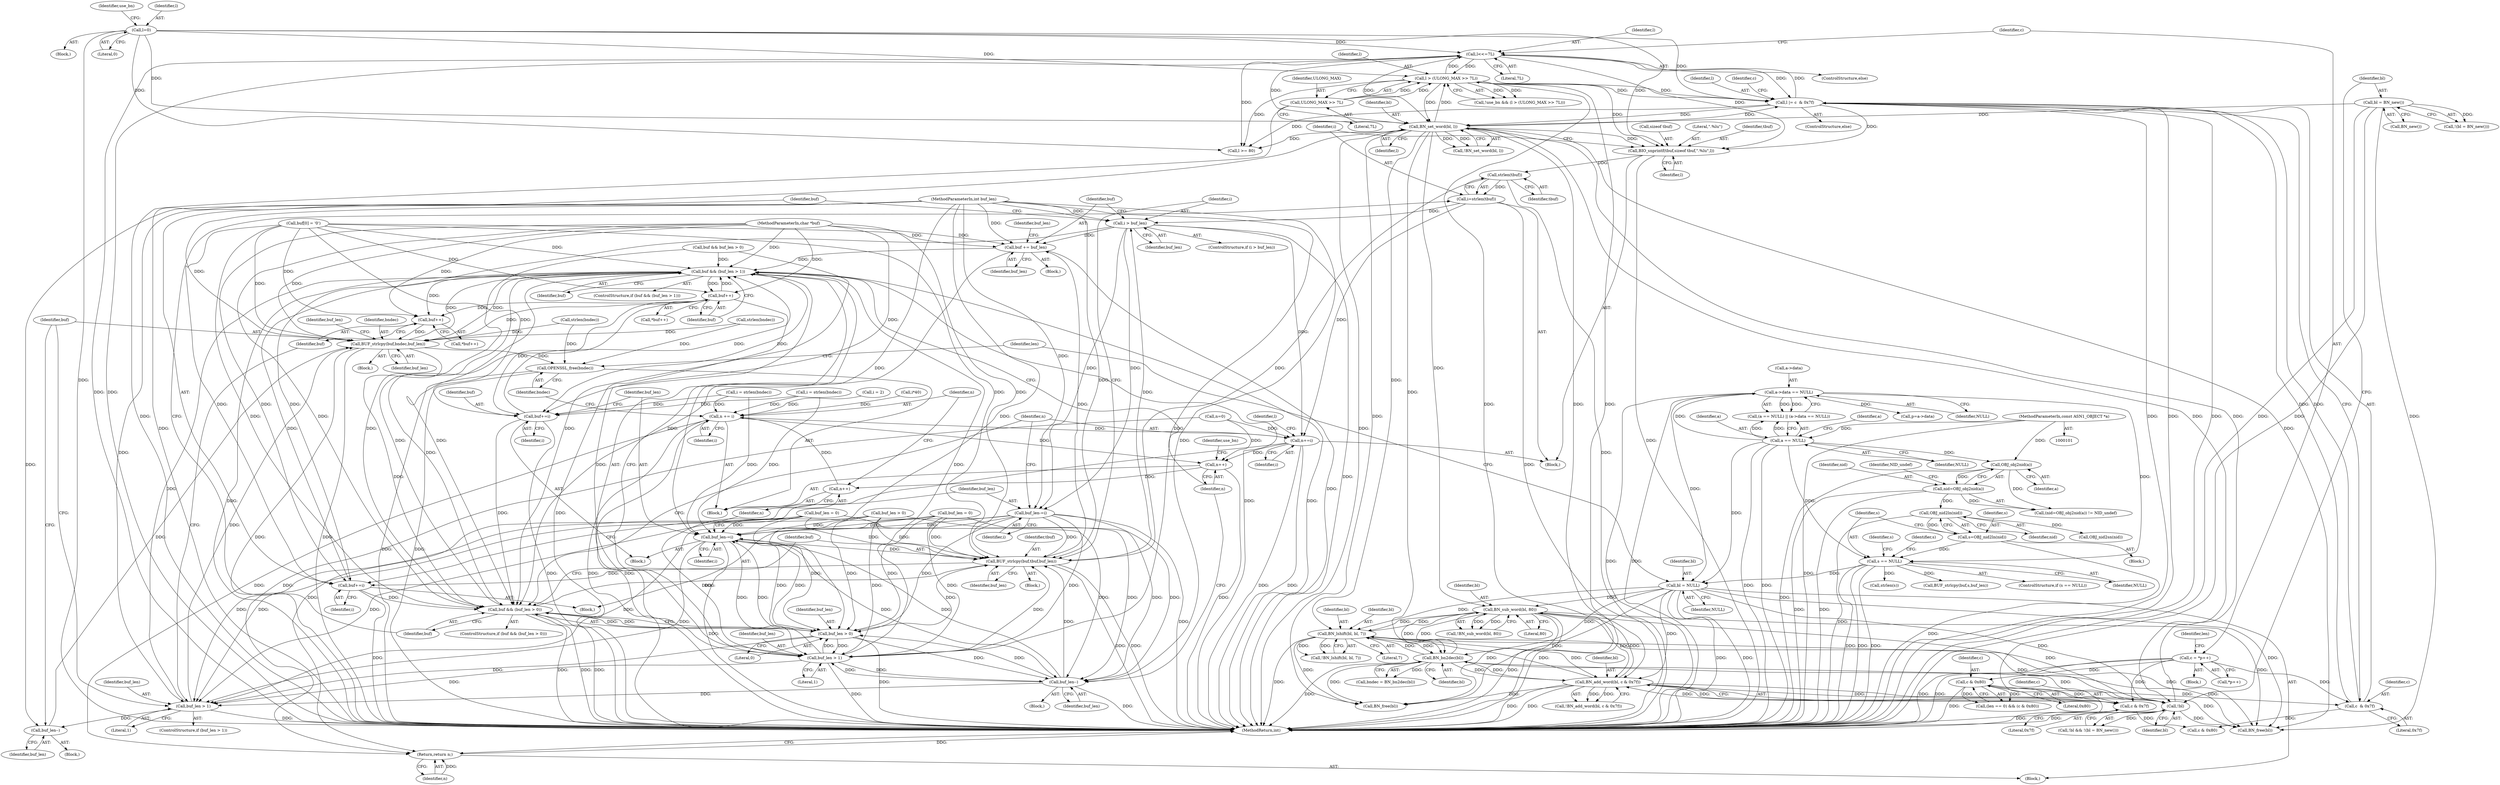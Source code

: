 digraph "0_openssl_0042fb5fd1c9d257d713b15a1f45da05cf5c1c87@API" {
"1000437" [label="(Call,strlen(tbuf))"];
"1000429" [label="(Call,BIO_snprintf(tbuf,sizeof tbuf,\".%lu\",l))"];
"1000289" [label="(Call,l<<=7L)"];
"1000254" [label="(Call,l > (ULONG_MAX >> 7L))"];
"1000239" [label="(Call,l |= c  & 0x7f)"];
"1000202" [label="(Call,l=0)"];
"1000271" [label="(Call,BN_set_word(bl, l))"];
"1000262" [label="(Call,!bl)"];
"1000311" [label="(Call,BN_sub_word(bl, 80))"];
"1000283" [label="(Call,BN_lshift(bl, bl, 7))"];
"1000194" [label="(Call,bl = NULL)"];
"1000136" [label="(Call,a->data == NULL)"];
"1000133" [label="(Call,a == NULL)"];
"1000104" [label="(MethodParameterIn,const ASN1_OBJECT *a)"];
"1000159" [label="(Call,s == NULL)"];
"1000154" [label="(Call,s=OBJ_nid2ln(nid))"];
"1000156" [label="(Call,OBJ_nid2ln(nid))"];
"1000148" [label="(Call,nid=OBJ_obj2nid(a))"];
"1000150" [label="(Call,OBJ_obj2nid(a))"];
"1000370" [label="(Call,BN_bn2dec(bl))"];
"1000232" [label="(Call,BN_add_word(bl, c & 0x7f))"];
"1000234" [label="(Call,c & 0x7f)"];
"1000211" [label="(Call,c = *p++)"];
"1000223" [label="(Call,c & 0x80)"];
"1000265" [label="(Call,bl = BN_new())"];
"1000241" [label="(Call,c  & 0x7f)"];
"1000256" [label="(Call,ULONG_MAX >> 7L)"];
"1000435" [label="(Call,i=strlen(tbuf))"];
"1000451" [label="(Call,i > buf_len)"];
"1000455" [label="(Call,buf += buf_len)"];
"1000343" [label="(Call,buf && (buf_len > 1))"];
"1000351" [label="(Call,buf++)"];
"1000396" [label="(Call,buf++)"];
"1000405" [label="(Call,BUF_strlcpy(buf,bndec,buf_len))"];
"1000425" [label="(Call,OPENSSL_free(bndec))"];
"1000440" [label="(Call,buf && (buf_len > 0))"];
"1000446" [label="(Call,BUF_strlcpy(buf,tbuf,buf_len))"];
"1000463" [label="(Call,buf+=i)"];
"1000414" [label="(Call,buf+=i)"];
"1000466" [label="(Call,buf_len-=i)"];
"1000345" [label="(Call,buf_len > 1)"];
"1000360" [label="(Call,buf_len--)"];
"1000390" [label="(Call,buf_len > 1)"];
"1000403" [label="(Call,buf_len--)"];
"1000417" [label="(Call,buf_len-=i)"];
"1000442" [label="(Call,buf_len > 0)"];
"1000469" [label="(Call,n+=i)"];
"1000362" [label="(Call,n++)"];
"1000420" [label="(Call,n++)"];
"1000422" [label="(Call,n += i)"];
"1000479" [label="(Return,return n;)"];
"1000360" [label="(Call,buf_len--)"];
"1000438" [label="(Identifier,tbuf)"];
"1000339" [label="(Call,i*40)"];
"1000242" [label="(Identifier,c)"];
"1000311" [label="(Call,BN_sub_word(bl, 80))"];
"1000376" [label="(Call,i = strlen(bndec))"];
"1000417" [label="(Call,buf_len-=i)"];
"1000413" [label="(Block,)"];
"1000186" [label="(Call,p=a->data)"];
"1000436" [label="(Identifier,i)"];
"1000285" [label="(Identifier,bl)"];
"1000265" [label="(Call,bl = BN_new())"];
"1000419" [label="(Identifier,i)"];
"1000258" [label="(Literal,7L)"];
"1000234" [label="(Call,c & 0x7f)"];
"1000150" [label="(Call,OBJ_obj2nid(a))"];
"1000422" [label="(Call,n += i)"];
"1000382" [label="(Call,i = strlen(bndec))"];
"1000416" [label="(Identifier,i)"];
"1000163" [label="(Identifier,s)"];
"1000271" [label="(Call,BN_set_word(bl, l))"];
"1000346" [label="(Identifier,buf_len)"];
"1000134" [label="(Identifier,a)"];
"1000428" [label="(Block,)"];
"1000294" [label="(Block,)"];
"1000456" [label="(Identifier,buf)"];
"1000194" [label="(Call,bl = NULL)"];
"1000159" [label="(Call,s == NULL)"];
"1000403" [label="(Call,buf_len--)"];
"1000410" [label="(Identifier,buf_len)"];
"1000420" [label="(Call,n++)"];
"1000343" [label="(Call,buf && (buf_len > 1))"];
"1000255" [label="(Identifier,l)"];
"1000263" [label="(Identifier,bl)"];
"1000225" [label="(Literal,0x80)"];
"1000362" [label="(Call,n++)"];
"1000254" [label="(Call,l > (ULONG_MAX >> 7L))"];
"1000465" [label="(Identifier,i)"];
"1000158" [label="(ControlStructure,if (s == NULL))"];
"1000351" [label="(Call,buf++)"];
"1000442" [label="(Call,buf_len > 0)"];
"1000447" [label="(Identifier,buf)"];
"1000458" [label="(Call,buf_len = 0)"];
"1000102" [label="(MethodParameterIn,char *buf)"];
"1000435" [label="(Call,i=strlen(tbuf))"];
"1000213" [label="(Call,*p++)"];
"1000453" [label="(Identifier,buf_len)"];
"1000251" [label="(Call,!use_bn && (l > (ULONG_MAX >> 7L)))"];
"1000431" [label="(Call,sizeof tbuf)"];
"1000202" [label="(Call,l=0)"];
"1000154" [label="(Call,s=OBJ_nid2ln(nid))"];
"1000201" [label="(Block,)"];
"1000133" [label="(Call,a == NULL)"];
"1000121" [label="(Call,buf && buf_len > 0)"];
"1000407" [label="(Identifier,bndec)"];
"1000404" [label="(Identifier,buf_len)"];
"1000439" [label="(ControlStructure,if (buf && (buf_len > 0)))"];
"1000421" [label="(Identifier,n)"];
"1000347" [label="(Literal,1)"];
"1000256" [label="(Call,ULONG_MAX >> 7L)"];
"1000219" [label="(Call,(len == 0) && (c & 0x80))"];
"1000283" [label="(Call,BN_lshift(bl, bl, 7))"];
"1000418" [label="(Identifier,buf_len)"];
"1000286" [label="(Literal,7)"];
"1000470" [label="(Identifier,n)"];
"1000455" [label="(Call,buf += buf_len)"];
"1000240" [label="(Identifier,l)"];
"1000462" [label="(Block,)"];
"1000212" [label="(Identifier,c)"];
"1000440" [label="(Call,buf && (buf_len > 0))"];
"1000393" [label="(Block,)"];
"1000423" [label="(Identifier,n)"];
"1000352" [label="(Identifier,buf)"];
"1000284" [label="(Identifier,bl)"];
"1000445" [label="(Block,)"];
"1000206" [label="(Identifier,use_bn)"];
"1000164" [label="(Call,OBJ_nid2sn(nid))"];
"1000273" [label="(Identifier,l)"];
"1000147" [label="(Call,(nid=OBJ_obj2nid(a)) != NID_undef)"];
"1000261" [label="(Call,!bl && !(bl = BN_new()))"];
"1000451" [label="(Call,i > buf_len)"];
"1000388" [label="(Block,)"];
"1000457" [label="(Identifier,buf_len)"];
"1000415" [label="(Identifier,buf)"];
"1000312" [label="(Identifier,bl)"];
"1000480" [label="(Identifier,n)"];
"1000138" [label="(Identifier,a)"];
"1000196" [label="(Identifier,NULL)"];
"1000477" [label="(Call,BN_free(bl))"];
"1000157" [label="(Identifier,nid)"];
"1000223" [label="(Call,c & 0x80)"];
"1000109" [label="(Call,n=0)"];
"1000363" [label="(Identifier,n)"];
"1000450" [label="(ControlStructure,if (i > buf_len))"];
"1000211" [label="(Call,c = *p++)"];
"1000153" [label="(Block,)"];
"1000291" [label="(Literal,7L)"];
"1000156" [label="(Call,OBJ_nid2ln(nid))"];
"1000429" [label="(Call,BIO_snprintf(tbuf,sizeof tbuf,\".%lu\",l))"];
"1000484" [label="(Call,BN_free(bl))"];
"1000371" [label="(Identifier,bl)"];
"1000262" [label="(Call,!bl)"];
"1000368" [label="(Call,bndec = BN_bn2dec(bl))"];
"1000290" [label="(Identifier,l)"];
"1000270" [label="(Call,!BN_set_word(bl, l))"];
"1000123" [label="(Call,buf_len > 0)"];
"1000489" [label="(MethodReturn,int)"];
"1000469" [label="(Call,n+=i)"];
"1000414" [label="(Call,buf+=i)"];
"1000344" [label="(Identifier,buf)"];
"1000241" [label="(Call,c  & 0x7f)"];
"1000140" [label="(Identifier,NULL)"];
"1000232" [label="(Call,BN_add_word(bl, c & 0x7f))"];
"1000209" [label="(Block,)"];
"1000235" [label="(Identifier,c)"];
"1000161" [label="(Identifier,NULL)"];
"1000257" [label="(Identifier,ULONG_MAX)"];
"1000236" [label="(Literal,0x7f)"];
"1000350" [label="(Call,*buf++)"];
"1000137" [label="(Call,a->data)"];
"1000303" [label="(Call,i = 2)"];
"1000342" [label="(ControlStructure,if (buf && (buf_len > 1)))"];
"1000282" [label="(Call,!BN_lshift(bl, bl, 7))"];
"1000199" [label="(Identifier,len)"];
"1000155" [label="(Identifier,s)"];
"1000408" [label="(Identifier,buf_len)"];
"1000247" [label="(Identifier,c)"];
"1000204" [label="(Literal,0)"];
"1000425" [label="(Call,OPENSSL_free(bndec))"];
"1000136" [label="(Call,a->data == NULL)"];
"1000177" [label="(Call,strlen(s))"];
"1000167" [label="(Identifier,s)"];
"1000448" [label="(Identifier,tbuf)"];
"1000473" [label="(Identifier,l)"];
"1000395" [label="(Call,*buf++)"];
"1000406" [label="(Identifier,buf)"];
"1000195" [label="(Identifier,bl)"];
"1000459" [label="(Identifier,buf_len)"];
"1000463" [label="(Call,buf+=i)"];
"1000452" [label="(Identifier,i)"];
"1000437" [label="(Call,strlen(tbuf))"];
"1000106" [label="(Block,)"];
"1000267" [label="(Call,BN_new())"];
"1000466" [label="(Call,buf_len-=i)"];
"1000238" [label="(ControlStructure,else)"];
"1000171" [label="(Call,BUF_strlcpy(buf,s,buf_len))"];
"1000397" [label="(Identifier,buf)"];
"1000365" [label="(Identifier,use_bn)"];
"1000149" [label="(Identifier,nid)"];
"1000246" [label="(Call,c & 0x80)"];
"1000239" [label="(Call,l |= c  & 0x7f)"];
"1000272" [label="(Identifier,bl)"];
"1000151" [label="(Identifier,a)"];
"1000264" [label="(Call,!(bl = BN_new()))"];
"1000479" [label="(Return,return n;)"];
"1000313" [label="(Literal,80)"];
"1000361" [label="(Identifier,buf_len)"];
"1000160" [label="(Identifier,s)"];
"1000266" [label="(Identifier,bl)"];
"1000389" [label="(ControlStructure,if (buf_len > 1))"];
"1000446" [label="(Call,BUF_strlcpy(buf,tbuf,buf_len))"];
"1000203" [label="(Identifier,l)"];
"1000345" [label="(Call,buf_len > 1)"];
"1000348" [label="(Block,)"];
"1000224" [label="(Identifier,c)"];
"1000233" [label="(Identifier,bl)"];
"1000444" [label="(Literal,0)"];
"1000467" [label="(Identifier,buf_len)"];
"1000434" [label="(Identifier,l)"];
"1000288" [label="(ControlStructure,else)"];
"1000152" [label="(Identifier,NID_undef)"];
"1000126" [label="(Call,buf[0] = '\0')"];
"1000299" [label="(Call,l >= 80)"];
"1000243" [label="(Literal,0x7f)"];
"1000391" [label="(Identifier,buf_len)"];
"1000424" [label="(Identifier,i)"];
"1000148" [label="(Call,nid=OBJ_obj2nid(a))"];
"1000378" [label="(Call,strlen(bndec))"];
"1000132" [label="(Call,(a == NULL) || (a->data == NULL))"];
"1000135" [label="(Identifier,NULL)"];
"1000289" [label="(Call,l<<=7L)"];
"1000405" [label="(Call,BUF_strlcpy(buf,bndec,buf_len))"];
"1000384" [label="(Call,strlen(bndec))"];
"1000396" [label="(Call,buf++)"];
"1000449" [label="(Identifier,buf_len)"];
"1000433" [label="(Literal,\".%lu\")"];
"1000454" [label="(Block,)"];
"1000390" [label="(Call,buf_len > 1)"];
"1000441" [label="(Identifier,buf)"];
"1000468" [label="(Identifier,i)"];
"1000426" [label="(Identifier,bndec)"];
"1000231" [label="(Call,!BN_add_word(bl, c & 0x7f))"];
"1000464" [label="(Identifier,buf)"];
"1000430" [label="(Identifier,tbuf)"];
"1000471" [label="(Identifier,i)"];
"1000310" [label="(Call,!BN_sub_word(bl, 80))"];
"1000104" [label="(MethodParameterIn,const ASN1_OBJECT *a)"];
"1000443" [label="(Identifier,buf_len)"];
"1000409" [label="(Call,buf_len = 0)"];
"1000103" [label="(MethodParameterIn,int buf_len)"];
"1000392" [label="(Literal,1)"];
"1000217" [label="(Identifier,len)"];
"1000370" [label="(Call,BN_bn2dec(bl))"];
"1000437" -> "1000435"  [label="AST: "];
"1000437" -> "1000438"  [label="CFG: "];
"1000438" -> "1000437"  [label="AST: "];
"1000435" -> "1000437"  [label="CFG: "];
"1000437" -> "1000489"  [label="DDG: "];
"1000437" -> "1000435"  [label="DDG: "];
"1000429" -> "1000437"  [label="DDG: "];
"1000437" -> "1000446"  [label="DDG: "];
"1000429" -> "1000428"  [label="AST: "];
"1000429" -> "1000434"  [label="CFG: "];
"1000430" -> "1000429"  [label="AST: "];
"1000431" -> "1000429"  [label="AST: "];
"1000433" -> "1000429"  [label="AST: "];
"1000434" -> "1000429"  [label="AST: "];
"1000436" -> "1000429"  [label="CFG: "];
"1000429" -> "1000489"  [label="DDG: "];
"1000289" -> "1000429"  [label="DDG: "];
"1000254" -> "1000429"  [label="DDG: "];
"1000239" -> "1000429"  [label="DDG: "];
"1000202" -> "1000429"  [label="DDG: "];
"1000271" -> "1000429"  [label="DDG: "];
"1000289" -> "1000288"  [label="AST: "];
"1000289" -> "1000291"  [label="CFG: "];
"1000290" -> "1000289"  [label="AST: "];
"1000291" -> "1000289"  [label="AST: "];
"1000212" -> "1000289"  [label="CFG: "];
"1000289" -> "1000489"  [label="DDG: "];
"1000289" -> "1000489"  [label="DDG: "];
"1000289" -> "1000239"  [label="DDG: "];
"1000289" -> "1000254"  [label="DDG: "];
"1000289" -> "1000271"  [label="DDG: "];
"1000254" -> "1000289"  [label="DDG: "];
"1000239" -> "1000289"  [label="DDG: "];
"1000202" -> "1000289"  [label="DDG: "];
"1000271" -> "1000289"  [label="DDG: "];
"1000289" -> "1000299"  [label="DDG: "];
"1000254" -> "1000251"  [label="AST: "];
"1000254" -> "1000256"  [label="CFG: "];
"1000255" -> "1000254"  [label="AST: "];
"1000256" -> "1000254"  [label="AST: "];
"1000251" -> "1000254"  [label="CFG: "];
"1000254" -> "1000489"  [label="DDG: "];
"1000254" -> "1000489"  [label="DDG: "];
"1000254" -> "1000239"  [label="DDG: "];
"1000254" -> "1000251"  [label="DDG: "];
"1000254" -> "1000251"  [label="DDG: "];
"1000239" -> "1000254"  [label="DDG: "];
"1000202" -> "1000254"  [label="DDG: "];
"1000271" -> "1000254"  [label="DDG: "];
"1000256" -> "1000254"  [label="DDG: "];
"1000256" -> "1000254"  [label="DDG: "];
"1000254" -> "1000271"  [label="DDG: "];
"1000254" -> "1000299"  [label="DDG: "];
"1000239" -> "1000238"  [label="AST: "];
"1000239" -> "1000241"  [label="CFG: "];
"1000240" -> "1000239"  [label="AST: "];
"1000241" -> "1000239"  [label="AST: "];
"1000247" -> "1000239"  [label="CFG: "];
"1000239" -> "1000489"  [label="DDG: "];
"1000239" -> "1000489"  [label="DDG: "];
"1000239" -> "1000489"  [label="DDG: "];
"1000202" -> "1000239"  [label="DDG: "];
"1000271" -> "1000239"  [label="DDG: "];
"1000241" -> "1000239"  [label="DDG: "];
"1000241" -> "1000239"  [label="DDG: "];
"1000239" -> "1000271"  [label="DDG: "];
"1000239" -> "1000299"  [label="DDG: "];
"1000202" -> "1000201"  [label="AST: "];
"1000202" -> "1000204"  [label="CFG: "];
"1000203" -> "1000202"  [label="AST: "];
"1000204" -> "1000202"  [label="AST: "];
"1000206" -> "1000202"  [label="CFG: "];
"1000202" -> "1000489"  [label="DDG: "];
"1000202" -> "1000271"  [label="DDG: "];
"1000202" -> "1000299"  [label="DDG: "];
"1000271" -> "1000270"  [label="AST: "];
"1000271" -> "1000273"  [label="CFG: "];
"1000272" -> "1000271"  [label="AST: "];
"1000273" -> "1000271"  [label="AST: "];
"1000270" -> "1000271"  [label="CFG: "];
"1000271" -> "1000489"  [label="DDG: "];
"1000271" -> "1000489"  [label="DDG: "];
"1000271" -> "1000232"  [label="DDG: "];
"1000271" -> "1000262"  [label="DDG: "];
"1000271" -> "1000270"  [label="DDG: "];
"1000271" -> "1000270"  [label="DDG: "];
"1000262" -> "1000271"  [label="DDG: "];
"1000265" -> "1000271"  [label="DDG: "];
"1000271" -> "1000283"  [label="DDG: "];
"1000271" -> "1000299"  [label="DDG: "];
"1000271" -> "1000311"  [label="DDG: "];
"1000271" -> "1000370"  [label="DDG: "];
"1000271" -> "1000477"  [label="DDG: "];
"1000271" -> "1000484"  [label="DDG: "];
"1000262" -> "1000261"  [label="AST: "];
"1000262" -> "1000263"  [label="CFG: "];
"1000263" -> "1000262"  [label="AST: "];
"1000266" -> "1000262"  [label="CFG: "];
"1000261" -> "1000262"  [label="CFG: "];
"1000262" -> "1000489"  [label="DDG: "];
"1000262" -> "1000261"  [label="DDG: "];
"1000311" -> "1000262"  [label="DDG: "];
"1000283" -> "1000262"  [label="DDG: "];
"1000194" -> "1000262"  [label="DDG: "];
"1000370" -> "1000262"  [label="DDG: "];
"1000232" -> "1000262"  [label="DDG: "];
"1000262" -> "1000484"  [label="DDG: "];
"1000311" -> "1000310"  [label="AST: "];
"1000311" -> "1000313"  [label="CFG: "];
"1000312" -> "1000311"  [label="AST: "];
"1000313" -> "1000311"  [label="AST: "];
"1000310" -> "1000311"  [label="CFG: "];
"1000311" -> "1000489"  [label="DDG: "];
"1000311" -> "1000232"  [label="DDG: "];
"1000311" -> "1000283"  [label="DDG: "];
"1000311" -> "1000310"  [label="DDG: "];
"1000311" -> "1000310"  [label="DDG: "];
"1000283" -> "1000311"  [label="DDG: "];
"1000194" -> "1000311"  [label="DDG: "];
"1000370" -> "1000311"  [label="DDG: "];
"1000232" -> "1000311"  [label="DDG: "];
"1000311" -> "1000370"  [label="DDG: "];
"1000311" -> "1000477"  [label="DDG: "];
"1000311" -> "1000484"  [label="DDG: "];
"1000283" -> "1000282"  [label="AST: "];
"1000283" -> "1000286"  [label="CFG: "];
"1000284" -> "1000283"  [label="AST: "];
"1000285" -> "1000283"  [label="AST: "];
"1000286" -> "1000283"  [label="AST: "];
"1000282" -> "1000283"  [label="CFG: "];
"1000283" -> "1000489"  [label="DDG: "];
"1000283" -> "1000232"  [label="DDG: "];
"1000283" -> "1000282"  [label="DDG: "];
"1000283" -> "1000282"  [label="DDG: "];
"1000194" -> "1000283"  [label="DDG: "];
"1000370" -> "1000283"  [label="DDG: "];
"1000232" -> "1000283"  [label="DDG: "];
"1000283" -> "1000370"  [label="DDG: "];
"1000283" -> "1000477"  [label="DDG: "];
"1000283" -> "1000484"  [label="DDG: "];
"1000194" -> "1000106"  [label="AST: "];
"1000194" -> "1000196"  [label="CFG: "];
"1000195" -> "1000194"  [label="AST: "];
"1000196" -> "1000194"  [label="AST: "];
"1000199" -> "1000194"  [label="CFG: "];
"1000194" -> "1000489"  [label="DDG: "];
"1000194" -> "1000489"  [label="DDG: "];
"1000136" -> "1000194"  [label="DDG: "];
"1000133" -> "1000194"  [label="DDG: "];
"1000159" -> "1000194"  [label="DDG: "];
"1000194" -> "1000232"  [label="DDG: "];
"1000194" -> "1000370"  [label="DDG: "];
"1000194" -> "1000477"  [label="DDG: "];
"1000194" -> "1000484"  [label="DDG: "];
"1000136" -> "1000132"  [label="AST: "];
"1000136" -> "1000140"  [label="CFG: "];
"1000137" -> "1000136"  [label="AST: "];
"1000140" -> "1000136"  [label="AST: "];
"1000132" -> "1000136"  [label="CFG: "];
"1000136" -> "1000489"  [label="DDG: "];
"1000136" -> "1000489"  [label="DDG: "];
"1000136" -> "1000132"  [label="DDG: "];
"1000136" -> "1000132"  [label="DDG: "];
"1000133" -> "1000136"  [label="DDG: "];
"1000136" -> "1000159"  [label="DDG: "];
"1000136" -> "1000186"  [label="DDG: "];
"1000133" -> "1000132"  [label="AST: "];
"1000133" -> "1000135"  [label="CFG: "];
"1000134" -> "1000133"  [label="AST: "];
"1000135" -> "1000133"  [label="AST: "];
"1000138" -> "1000133"  [label="CFG: "];
"1000132" -> "1000133"  [label="CFG: "];
"1000133" -> "1000489"  [label="DDG: "];
"1000133" -> "1000489"  [label="DDG: "];
"1000133" -> "1000132"  [label="DDG: "];
"1000133" -> "1000132"  [label="DDG: "];
"1000104" -> "1000133"  [label="DDG: "];
"1000133" -> "1000150"  [label="DDG: "];
"1000133" -> "1000159"  [label="DDG: "];
"1000104" -> "1000101"  [label="AST: "];
"1000104" -> "1000489"  [label="DDG: "];
"1000104" -> "1000150"  [label="DDG: "];
"1000159" -> "1000158"  [label="AST: "];
"1000159" -> "1000161"  [label="CFG: "];
"1000160" -> "1000159"  [label="AST: "];
"1000161" -> "1000159"  [label="AST: "];
"1000163" -> "1000159"  [label="CFG: "];
"1000167" -> "1000159"  [label="CFG: "];
"1000159" -> "1000489"  [label="DDG: "];
"1000159" -> "1000489"  [label="DDG: "];
"1000159" -> "1000489"  [label="DDG: "];
"1000154" -> "1000159"  [label="DDG: "];
"1000159" -> "1000171"  [label="DDG: "];
"1000159" -> "1000177"  [label="DDG: "];
"1000154" -> "1000153"  [label="AST: "];
"1000154" -> "1000156"  [label="CFG: "];
"1000155" -> "1000154"  [label="AST: "];
"1000156" -> "1000154"  [label="AST: "];
"1000160" -> "1000154"  [label="CFG: "];
"1000154" -> "1000489"  [label="DDG: "];
"1000156" -> "1000154"  [label="DDG: "];
"1000156" -> "1000157"  [label="CFG: "];
"1000157" -> "1000156"  [label="AST: "];
"1000156" -> "1000489"  [label="DDG: "];
"1000148" -> "1000156"  [label="DDG: "];
"1000156" -> "1000164"  [label="DDG: "];
"1000148" -> "1000147"  [label="AST: "];
"1000148" -> "1000150"  [label="CFG: "];
"1000149" -> "1000148"  [label="AST: "];
"1000150" -> "1000148"  [label="AST: "];
"1000152" -> "1000148"  [label="CFG: "];
"1000148" -> "1000489"  [label="DDG: "];
"1000148" -> "1000489"  [label="DDG: "];
"1000148" -> "1000147"  [label="DDG: "];
"1000150" -> "1000148"  [label="DDG: "];
"1000150" -> "1000151"  [label="CFG: "];
"1000151" -> "1000150"  [label="AST: "];
"1000150" -> "1000489"  [label="DDG: "];
"1000150" -> "1000147"  [label="DDG: "];
"1000370" -> "1000368"  [label="AST: "];
"1000370" -> "1000371"  [label="CFG: "];
"1000371" -> "1000370"  [label="AST: "];
"1000368" -> "1000370"  [label="CFG: "];
"1000370" -> "1000489"  [label="DDG: "];
"1000370" -> "1000232"  [label="DDG: "];
"1000370" -> "1000368"  [label="DDG: "];
"1000232" -> "1000370"  [label="DDG: "];
"1000370" -> "1000477"  [label="DDG: "];
"1000370" -> "1000484"  [label="DDG: "];
"1000232" -> "1000231"  [label="AST: "];
"1000232" -> "1000234"  [label="CFG: "];
"1000233" -> "1000232"  [label="AST: "];
"1000234" -> "1000232"  [label="AST: "];
"1000231" -> "1000232"  [label="CFG: "];
"1000232" -> "1000489"  [label="DDG: "];
"1000232" -> "1000489"  [label="DDG: "];
"1000232" -> "1000231"  [label="DDG: "];
"1000232" -> "1000231"  [label="DDG: "];
"1000234" -> "1000232"  [label="DDG: "];
"1000234" -> "1000232"  [label="DDG: "];
"1000232" -> "1000477"  [label="DDG: "];
"1000232" -> "1000484"  [label="DDG: "];
"1000234" -> "1000236"  [label="CFG: "];
"1000235" -> "1000234"  [label="AST: "];
"1000236" -> "1000234"  [label="AST: "];
"1000234" -> "1000489"  [label="DDG: "];
"1000211" -> "1000234"  [label="DDG: "];
"1000223" -> "1000234"  [label="DDG: "];
"1000234" -> "1000246"  [label="DDG: "];
"1000211" -> "1000209"  [label="AST: "];
"1000211" -> "1000213"  [label="CFG: "];
"1000212" -> "1000211"  [label="AST: "];
"1000213" -> "1000211"  [label="AST: "];
"1000217" -> "1000211"  [label="CFG: "];
"1000211" -> "1000489"  [label="DDG: "];
"1000211" -> "1000489"  [label="DDG: "];
"1000211" -> "1000223"  [label="DDG: "];
"1000211" -> "1000241"  [label="DDG: "];
"1000223" -> "1000219"  [label="AST: "];
"1000223" -> "1000225"  [label="CFG: "];
"1000224" -> "1000223"  [label="AST: "];
"1000225" -> "1000223"  [label="AST: "];
"1000219" -> "1000223"  [label="CFG: "];
"1000223" -> "1000489"  [label="DDG: "];
"1000223" -> "1000219"  [label="DDG: "];
"1000223" -> "1000219"  [label="DDG: "];
"1000223" -> "1000241"  [label="DDG: "];
"1000265" -> "1000264"  [label="AST: "];
"1000265" -> "1000267"  [label="CFG: "];
"1000266" -> "1000265"  [label="AST: "];
"1000267" -> "1000265"  [label="AST: "];
"1000264" -> "1000265"  [label="CFG: "];
"1000265" -> "1000489"  [label="DDG: "];
"1000265" -> "1000489"  [label="DDG: "];
"1000265" -> "1000264"  [label="DDG: "];
"1000265" -> "1000484"  [label="DDG: "];
"1000241" -> "1000243"  [label="CFG: "];
"1000242" -> "1000241"  [label="AST: "];
"1000243" -> "1000241"  [label="AST: "];
"1000241" -> "1000246"  [label="DDG: "];
"1000256" -> "1000258"  [label="CFG: "];
"1000257" -> "1000256"  [label="AST: "];
"1000258" -> "1000256"  [label="AST: "];
"1000256" -> "1000489"  [label="DDG: "];
"1000435" -> "1000428"  [label="AST: "];
"1000436" -> "1000435"  [label="AST: "];
"1000441" -> "1000435"  [label="CFG: "];
"1000435" -> "1000489"  [label="DDG: "];
"1000435" -> "1000451"  [label="DDG: "];
"1000435" -> "1000469"  [label="DDG: "];
"1000451" -> "1000450"  [label="AST: "];
"1000451" -> "1000453"  [label="CFG: "];
"1000452" -> "1000451"  [label="AST: "];
"1000453" -> "1000451"  [label="AST: "];
"1000456" -> "1000451"  [label="CFG: "];
"1000464" -> "1000451"  [label="CFG: "];
"1000451" -> "1000489"  [label="DDG: "];
"1000446" -> "1000451"  [label="DDG: "];
"1000103" -> "1000451"  [label="DDG: "];
"1000451" -> "1000455"  [label="DDG: "];
"1000451" -> "1000463"  [label="DDG: "];
"1000451" -> "1000466"  [label="DDG: "];
"1000451" -> "1000466"  [label="DDG: "];
"1000451" -> "1000469"  [label="DDG: "];
"1000455" -> "1000454"  [label="AST: "];
"1000455" -> "1000457"  [label="CFG: "];
"1000456" -> "1000455"  [label="AST: "];
"1000457" -> "1000455"  [label="AST: "];
"1000459" -> "1000455"  [label="CFG: "];
"1000455" -> "1000489"  [label="DDG: "];
"1000455" -> "1000343"  [label="DDG: "];
"1000455" -> "1000440"  [label="DDG: "];
"1000103" -> "1000455"  [label="DDG: "];
"1000446" -> "1000455"  [label="DDG: "];
"1000126" -> "1000455"  [label="DDG: "];
"1000102" -> "1000455"  [label="DDG: "];
"1000343" -> "1000342"  [label="AST: "];
"1000343" -> "1000344"  [label="CFG: "];
"1000343" -> "1000345"  [label="CFG: "];
"1000344" -> "1000343"  [label="AST: "];
"1000345" -> "1000343"  [label="AST: "];
"1000352" -> "1000343"  [label="CFG: "];
"1000363" -> "1000343"  [label="CFG: "];
"1000343" -> "1000489"  [label="DDG: "];
"1000343" -> "1000489"  [label="DDG: "];
"1000343" -> "1000489"  [label="DDG: "];
"1000126" -> "1000343"  [label="DDG: "];
"1000414" -> "1000343"  [label="DDG: "];
"1000463" -> "1000343"  [label="DDG: "];
"1000121" -> "1000343"  [label="DDG: "];
"1000405" -> "1000343"  [label="DDG: "];
"1000440" -> "1000343"  [label="DDG: "];
"1000351" -> "1000343"  [label="DDG: "];
"1000102" -> "1000343"  [label="DDG: "];
"1000390" -> "1000343"  [label="DDG: "];
"1000345" -> "1000343"  [label="DDG: "];
"1000345" -> "1000343"  [label="DDG: "];
"1000343" -> "1000351"  [label="DDG: "];
"1000343" -> "1000396"  [label="DDG: "];
"1000343" -> "1000405"  [label="DDG: "];
"1000343" -> "1000414"  [label="DDG: "];
"1000343" -> "1000440"  [label="DDG: "];
"1000351" -> "1000350"  [label="AST: "];
"1000351" -> "1000352"  [label="CFG: "];
"1000352" -> "1000351"  [label="AST: "];
"1000350" -> "1000351"  [label="CFG: "];
"1000351" -> "1000489"  [label="DDG: "];
"1000126" -> "1000351"  [label="DDG: "];
"1000102" -> "1000351"  [label="DDG: "];
"1000351" -> "1000396"  [label="DDG: "];
"1000351" -> "1000405"  [label="DDG: "];
"1000351" -> "1000414"  [label="DDG: "];
"1000351" -> "1000440"  [label="DDG: "];
"1000396" -> "1000395"  [label="AST: "];
"1000396" -> "1000397"  [label="CFG: "];
"1000397" -> "1000396"  [label="AST: "];
"1000395" -> "1000396"  [label="CFG: "];
"1000126" -> "1000396"  [label="DDG: "];
"1000102" -> "1000396"  [label="DDG: "];
"1000396" -> "1000405"  [label="DDG: "];
"1000405" -> "1000388"  [label="AST: "];
"1000405" -> "1000408"  [label="CFG: "];
"1000406" -> "1000405"  [label="AST: "];
"1000407" -> "1000405"  [label="AST: "];
"1000408" -> "1000405"  [label="AST: "];
"1000410" -> "1000405"  [label="CFG: "];
"1000405" -> "1000489"  [label="DDG: "];
"1000405" -> "1000489"  [label="DDG: "];
"1000126" -> "1000405"  [label="DDG: "];
"1000102" -> "1000405"  [label="DDG: "];
"1000378" -> "1000405"  [label="DDG: "];
"1000384" -> "1000405"  [label="DDG: "];
"1000403" -> "1000405"  [label="DDG: "];
"1000390" -> "1000405"  [label="DDG: "];
"1000103" -> "1000405"  [label="DDG: "];
"1000405" -> "1000425"  [label="DDG: "];
"1000405" -> "1000440"  [label="DDG: "];
"1000425" -> "1000294"  [label="AST: "];
"1000425" -> "1000426"  [label="CFG: "];
"1000426" -> "1000425"  [label="AST: "];
"1000199" -> "1000425"  [label="CFG: "];
"1000425" -> "1000489"  [label="DDG: "];
"1000425" -> "1000489"  [label="DDG: "];
"1000378" -> "1000425"  [label="DDG: "];
"1000384" -> "1000425"  [label="DDG: "];
"1000440" -> "1000439"  [label="AST: "];
"1000440" -> "1000441"  [label="CFG: "];
"1000440" -> "1000442"  [label="CFG: "];
"1000441" -> "1000440"  [label="AST: "];
"1000442" -> "1000440"  [label="AST: "];
"1000447" -> "1000440"  [label="CFG: "];
"1000470" -> "1000440"  [label="CFG: "];
"1000440" -> "1000489"  [label="DDG: "];
"1000440" -> "1000489"  [label="DDG: "];
"1000440" -> "1000489"  [label="DDG: "];
"1000126" -> "1000440"  [label="DDG: "];
"1000414" -> "1000440"  [label="DDG: "];
"1000463" -> "1000440"  [label="DDG: "];
"1000121" -> "1000440"  [label="DDG: "];
"1000121" -> "1000440"  [label="DDG: "];
"1000102" -> "1000440"  [label="DDG: "];
"1000442" -> "1000440"  [label="DDG: "];
"1000442" -> "1000440"  [label="DDG: "];
"1000440" -> "1000446"  [label="DDG: "];
"1000446" -> "1000445"  [label="AST: "];
"1000446" -> "1000449"  [label="CFG: "];
"1000447" -> "1000446"  [label="AST: "];
"1000448" -> "1000446"  [label="AST: "];
"1000449" -> "1000446"  [label="AST: "];
"1000452" -> "1000446"  [label="CFG: "];
"1000446" -> "1000489"  [label="DDG: "];
"1000446" -> "1000489"  [label="DDG: "];
"1000126" -> "1000446"  [label="DDG: "];
"1000102" -> "1000446"  [label="DDG: "];
"1000442" -> "1000446"  [label="DDG: "];
"1000466" -> "1000446"  [label="DDG: "];
"1000345" -> "1000446"  [label="DDG: "];
"1000123" -> "1000446"  [label="DDG: "];
"1000458" -> "1000446"  [label="DDG: "];
"1000360" -> "1000446"  [label="DDG: "];
"1000417" -> "1000446"  [label="DDG: "];
"1000409" -> "1000446"  [label="DDG: "];
"1000103" -> "1000446"  [label="DDG: "];
"1000446" -> "1000463"  [label="DDG: "];
"1000463" -> "1000462"  [label="AST: "];
"1000463" -> "1000465"  [label="CFG: "];
"1000464" -> "1000463"  [label="AST: "];
"1000465" -> "1000463"  [label="AST: "];
"1000467" -> "1000463"  [label="CFG: "];
"1000463" -> "1000489"  [label="DDG: "];
"1000126" -> "1000463"  [label="DDG: "];
"1000102" -> "1000463"  [label="DDG: "];
"1000414" -> "1000413"  [label="AST: "];
"1000414" -> "1000416"  [label="CFG: "];
"1000415" -> "1000414"  [label="AST: "];
"1000416" -> "1000414"  [label="AST: "];
"1000418" -> "1000414"  [label="CFG: "];
"1000414" -> "1000489"  [label="DDG: "];
"1000376" -> "1000414"  [label="DDG: "];
"1000382" -> "1000414"  [label="DDG: "];
"1000126" -> "1000414"  [label="DDG: "];
"1000102" -> "1000414"  [label="DDG: "];
"1000466" -> "1000462"  [label="AST: "];
"1000466" -> "1000468"  [label="CFG: "];
"1000467" -> "1000466"  [label="AST: "];
"1000468" -> "1000466"  [label="AST: "];
"1000470" -> "1000466"  [label="CFG: "];
"1000466" -> "1000489"  [label="DDG: "];
"1000466" -> "1000345"  [label="DDG: "];
"1000466" -> "1000360"  [label="DDG: "];
"1000466" -> "1000390"  [label="DDG: "];
"1000466" -> "1000417"  [label="DDG: "];
"1000466" -> "1000442"  [label="DDG: "];
"1000103" -> "1000466"  [label="DDG: "];
"1000345" -> "1000347"  [label="CFG: "];
"1000346" -> "1000345"  [label="AST: "];
"1000347" -> "1000345"  [label="AST: "];
"1000345" -> "1000489"  [label="DDG: "];
"1000442" -> "1000345"  [label="DDG: "];
"1000123" -> "1000345"  [label="DDG: "];
"1000458" -> "1000345"  [label="DDG: "];
"1000360" -> "1000345"  [label="DDG: "];
"1000417" -> "1000345"  [label="DDG: "];
"1000409" -> "1000345"  [label="DDG: "];
"1000103" -> "1000345"  [label="DDG: "];
"1000345" -> "1000360"  [label="DDG: "];
"1000345" -> "1000390"  [label="DDG: "];
"1000345" -> "1000417"  [label="DDG: "];
"1000345" -> "1000442"  [label="DDG: "];
"1000360" -> "1000348"  [label="AST: "];
"1000360" -> "1000361"  [label="CFG: "];
"1000361" -> "1000360"  [label="AST: "];
"1000363" -> "1000360"  [label="CFG: "];
"1000360" -> "1000489"  [label="DDG: "];
"1000442" -> "1000360"  [label="DDG: "];
"1000123" -> "1000360"  [label="DDG: "];
"1000458" -> "1000360"  [label="DDG: "];
"1000417" -> "1000360"  [label="DDG: "];
"1000409" -> "1000360"  [label="DDG: "];
"1000103" -> "1000360"  [label="DDG: "];
"1000360" -> "1000390"  [label="DDG: "];
"1000360" -> "1000417"  [label="DDG: "];
"1000360" -> "1000442"  [label="DDG: "];
"1000390" -> "1000389"  [label="AST: "];
"1000390" -> "1000392"  [label="CFG: "];
"1000391" -> "1000390"  [label="AST: "];
"1000392" -> "1000390"  [label="AST: "];
"1000397" -> "1000390"  [label="CFG: "];
"1000406" -> "1000390"  [label="CFG: "];
"1000390" -> "1000489"  [label="DDG: "];
"1000442" -> "1000390"  [label="DDG: "];
"1000123" -> "1000390"  [label="DDG: "];
"1000458" -> "1000390"  [label="DDG: "];
"1000417" -> "1000390"  [label="DDG: "];
"1000409" -> "1000390"  [label="DDG: "];
"1000103" -> "1000390"  [label="DDG: "];
"1000390" -> "1000403"  [label="DDG: "];
"1000403" -> "1000393"  [label="AST: "];
"1000403" -> "1000404"  [label="CFG: "];
"1000404" -> "1000403"  [label="AST: "];
"1000406" -> "1000403"  [label="CFG: "];
"1000103" -> "1000403"  [label="DDG: "];
"1000417" -> "1000413"  [label="AST: "];
"1000417" -> "1000419"  [label="CFG: "];
"1000418" -> "1000417"  [label="AST: "];
"1000419" -> "1000417"  [label="AST: "];
"1000421" -> "1000417"  [label="CFG: "];
"1000417" -> "1000489"  [label="DDG: "];
"1000376" -> "1000417"  [label="DDG: "];
"1000382" -> "1000417"  [label="DDG: "];
"1000442" -> "1000417"  [label="DDG: "];
"1000123" -> "1000417"  [label="DDG: "];
"1000458" -> "1000417"  [label="DDG: "];
"1000409" -> "1000417"  [label="DDG: "];
"1000103" -> "1000417"  [label="DDG: "];
"1000417" -> "1000442"  [label="DDG: "];
"1000442" -> "1000444"  [label="CFG: "];
"1000443" -> "1000442"  [label="AST: "];
"1000444" -> "1000442"  [label="AST: "];
"1000442" -> "1000489"  [label="DDG: "];
"1000123" -> "1000442"  [label="DDG: "];
"1000458" -> "1000442"  [label="DDG: "];
"1000409" -> "1000442"  [label="DDG: "];
"1000103" -> "1000442"  [label="DDG: "];
"1000469" -> "1000428"  [label="AST: "];
"1000469" -> "1000471"  [label="CFG: "];
"1000470" -> "1000469"  [label="AST: "];
"1000471" -> "1000469"  [label="AST: "];
"1000473" -> "1000469"  [label="CFG: "];
"1000469" -> "1000489"  [label="DDG: "];
"1000469" -> "1000489"  [label="DDG: "];
"1000469" -> "1000362"  [label="DDG: "];
"1000422" -> "1000469"  [label="DDG: "];
"1000109" -> "1000469"  [label="DDG: "];
"1000469" -> "1000479"  [label="DDG: "];
"1000362" -> "1000294"  [label="AST: "];
"1000362" -> "1000363"  [label="CFG: "];
"1000363" -> "1000362"  [label="AST: "];
"1000365" -> "1000362"  [label="CFG: "];
"1000362" -> "1000489"  [label="DDG: "];
"1000422" -> "1000362"  [label="DDG: "];
"1000109" -> "1000362"  [label="DDG: "];
"1000362" -> "1000420"  [label="DDG: "];
"1000420" -> "1000294"  [label="AST: "];
"1000420" -> "1000421"  [label="CFG: "];
"1000421" -> "1000420"  [label="AST: "];
"1000423" -> "1000420"  [label="CFG: "];
"1000420" -> "1000422"  [label="DDG: "];
"1000422" -> "1000294"  [label="AST: "];
"1000422" -> "1000424"  [label="CFG: "];
"1000423" -> "1000422"  [label="AST: "];
"1000424" -> "1000422"  [label="AST: "];
"1000426" -> "1000422"  [label="CFG: "];
"1000422" -> "1000489"  [label="DDG: "];
"1000422" -> "1000489"  [label="DDG: "];
"1000376" -> "1000422"  [label="DDG: "];
"1000382" -> "1000422"  [label="DDG: "];
"1000303" -> "1000422"  [label="DDG: "];
"1000339" -> "1000422"  [label="DDG: "];
"1000422" -> "1000479"  [label="DDG: "];
"1000479" -> "1000106"  [label="AST: "];
"1000479" -> "1000480"  [label="CFG: "];
"1000480" -> "1000479"  [label="AST: "];
"1000489" -> "1000479"  [label="CFG: "];
"1000479" -> "1000489"  [label="DDG: "];
"1000480" -> "1000479"  [label="DDG: "];
"1000109" -> "1000479"  [label="DDG: "];
}

